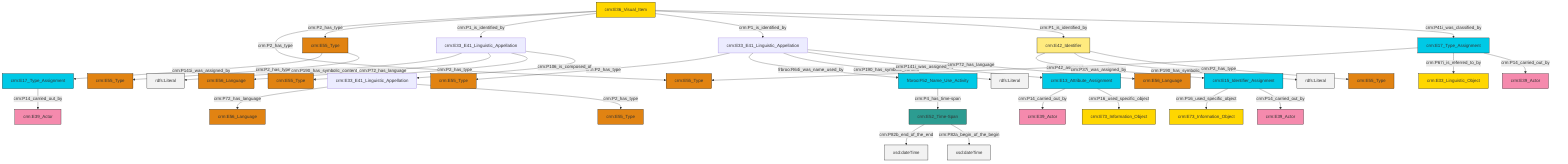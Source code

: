 graph TD
classDef Literal fill:#f2f2f2,stroke:#000000;
classDef CRM_Entity fill:#FFFFFF,stroke:#000000;
classDef Temporal_Entity fill:#00C9E6, stroke:#000000;
classDef Type fill:#E18312, stroke:#000000;
classDef Time-Span fill:#2C9C91, stroke:#000000;
classDef Appellation fill:#FFEB7F, stroke:#000000;
classDef Place fill:#008836, stroke:#000000;
classDef Persistent_Item fill:#B266B2, stroke:#000000;
classDef Conceptual_Object fill:#FFD700, stroke:#000000;
classDef Physical_Thing fill:#D2B48C, stroke:#000000;
classDef Actor fill:#f58aad, stroke:#000000;
classDef PC_Classes fill:#4ce600, stroke:#000000;
classDef Multi fill:#cccccc,stroke:#000000;

0["crm:E33_E41_Linguistic_Appellation"]:::Default -->|crm:P2_has_type| 1["crm:E55_Type"]:::Type
2["crm:E33_E41_Linguistic_Appellation"]:::Default -->|crm:P190_has_symbolic_content| 3[rdfs:Literal]:::Literal
4["crm:E36_Visual_Item"]:::Conceptual_Object -->|crm:P2_has_type| 5["crm:E55_Type"]:::Type
2["crm:E33_E41_Linguistic_Appellation"]:::Default -->|crm:P72_has_language| 6["crm:E56_Language"]:::Type
9["crm:E13_Attribute_Assignment"]:::Temporal_Entity -->|crm:P14_carried_out_by| 10["crm:E39_Actor"]:::Actor
13["crm:E15_Identifier_Assignment"]:::Temporal_Entity -->|crm:P16_used_specific_object| 14["crm:E73_Information_Object"]:::Conceptual_Object
20["crm:E17_Type_Assignment"]:::Temporal_Entity -->|crm:P42_assigned| 5["crm:E55_Type"]:::Type
11["frbroo:F52_Name_Use_Activity"]:::Temporal_Entity -->|crm:P4_has_time-span| 21["crm:E52_Time-Span"]:::Time-Span
16["crm:E33_E41_Linguistic_Appellation"]:::Default -->|crm:P72_has_language| 24["crm:E56_Language"]:::Type
4["crm:E36_Visual_Item"]:::Conceptual_Object -->|crm:P2_has_type| 7["crm:E55_Type"]:::Type
4["crm:E36_Visual_Item"]:::Conceptual_Object -->|crm:P1_is_identified_by| 2["crm:E33_E41_Linguistic_Appellation"]:::Default
2["crm:E33_E41_Linguistic_Appellation"]:::Default -->|crm:P2_has_type| 30["crm:E55_Type"]:::Type
33["crm:E42_Identifier"]:::Appellation -->|crm:P37i_was_assigned_by| 13["crm:E15_Identifier_Assignment"]:::Temporal_Entity
16["crm:E33_E41_Linguistic_Appellation"]:::Default -->|crm:P2_has_type| 31["crm:E55_Type"]:::Type
21["crm:E52_Time-Span"]:::Time-Span -->|crm:P82b_end_of_the_end| 34[xsd:dateTime]:::Literal
4["crm:E36_Visual_Item"]:::Conceptual_Object -->|crm:P1_is_identified_by| 0["crm:E33_E41_Linguistic_Appellation"]:::Default
39["crm:E17_Type_Assignment"]:::Temporal_Entity -->|crm:P14_carried_out_by| 40["crm:E39_Actor"]:::Actor
0["crm:E33_E41_Linguistic_Appellation"]:::Default -->|frbroo:R64i_was_name_used_by| 11["frbroo:F52_Name_Use_Activity"]:::Temporal_Entity
7["crm:E55_Type"]:::Type -->|crm:P141i_was_assigned_by| 39["crm:E17_Type_Assignment"]:::Temporal_Entity
7["crm:E55_Type"]:::Type -->|crm:P2_has_type| 22["crm:E55_Type"]:::Type
0["crm:E33_E41_Linguistic_Appellation"]:::Default -->|crm:P190_has_symbolic_content| 42[rdfs:Literal]:::Literal
9["crm:E13_Attribute_Assignment"]:::Temporal_Entity -->|crm:P16_used_specific_object| 18["crm:E73_Information_Object"]:::Conceptual_Object
21["crm:E52_Time-Span"]:::Time-Span -->|crm:P82a_begin_of_the_begin| 45[xsd:dateTime]:::Literal
0["crm:E33_E41_Linguistic_Appellation"]:::Default -->|crm:P141i_was_assigned_by| 9["crm:E13_Attribute_Assignment"]:::Temporal_Entity
2["crm:E33_E41_Linguistic_Appellation"]:::Default -->|crm:P106_is_composed_of| 16["crm:E33_E41_Linguistic_Appellation"]:::Default
4["crm:E36_Visual_Item"]:::Conceptual_Object -->|crm:P1_is_identified_by| 33["crm:E42_Identifier"]:::Appellation
20["crm:E17_Type_Assignment"]:::Temporal_Entity -->|crm:P67i_is_referred_to_by| 49["crm:E33_Linguistic_Object"]:::Conceptual_Object
33["crm:E42_Identifier"]:::Appellation -->|crm:P190_has_symbolic_content| 55[rdfs:Literal]:::Literal
0["crm:E33_E41_Linguistic_Appellation"]:::Default -->|crm:P72_has_language| 46["crm:E56_Language"]:::Type
20["crm:E17_Type_Assignment"]:::Temporal_Entity -->|crm:P14_carried_out_by| 28["crm:E39_Actor"]:::Actor
33["crm:E42_Identifier"]:::Appellation -->|crm:P2_has_type| 25["crm:E55_Type"]:::Type
4["crm:E36_Visual_Item"]:::Conceptual_Object -->|crm:P41i_was_classified_by| 20["crm:E17_Type_Assignment"]:::Temporal_Entity
13["crm:E15_Identifier_Assignment"]:::Temporal_Entity -->|crm:P14_carried_out_by| 50["crm:E39_Actor"]:::Actor